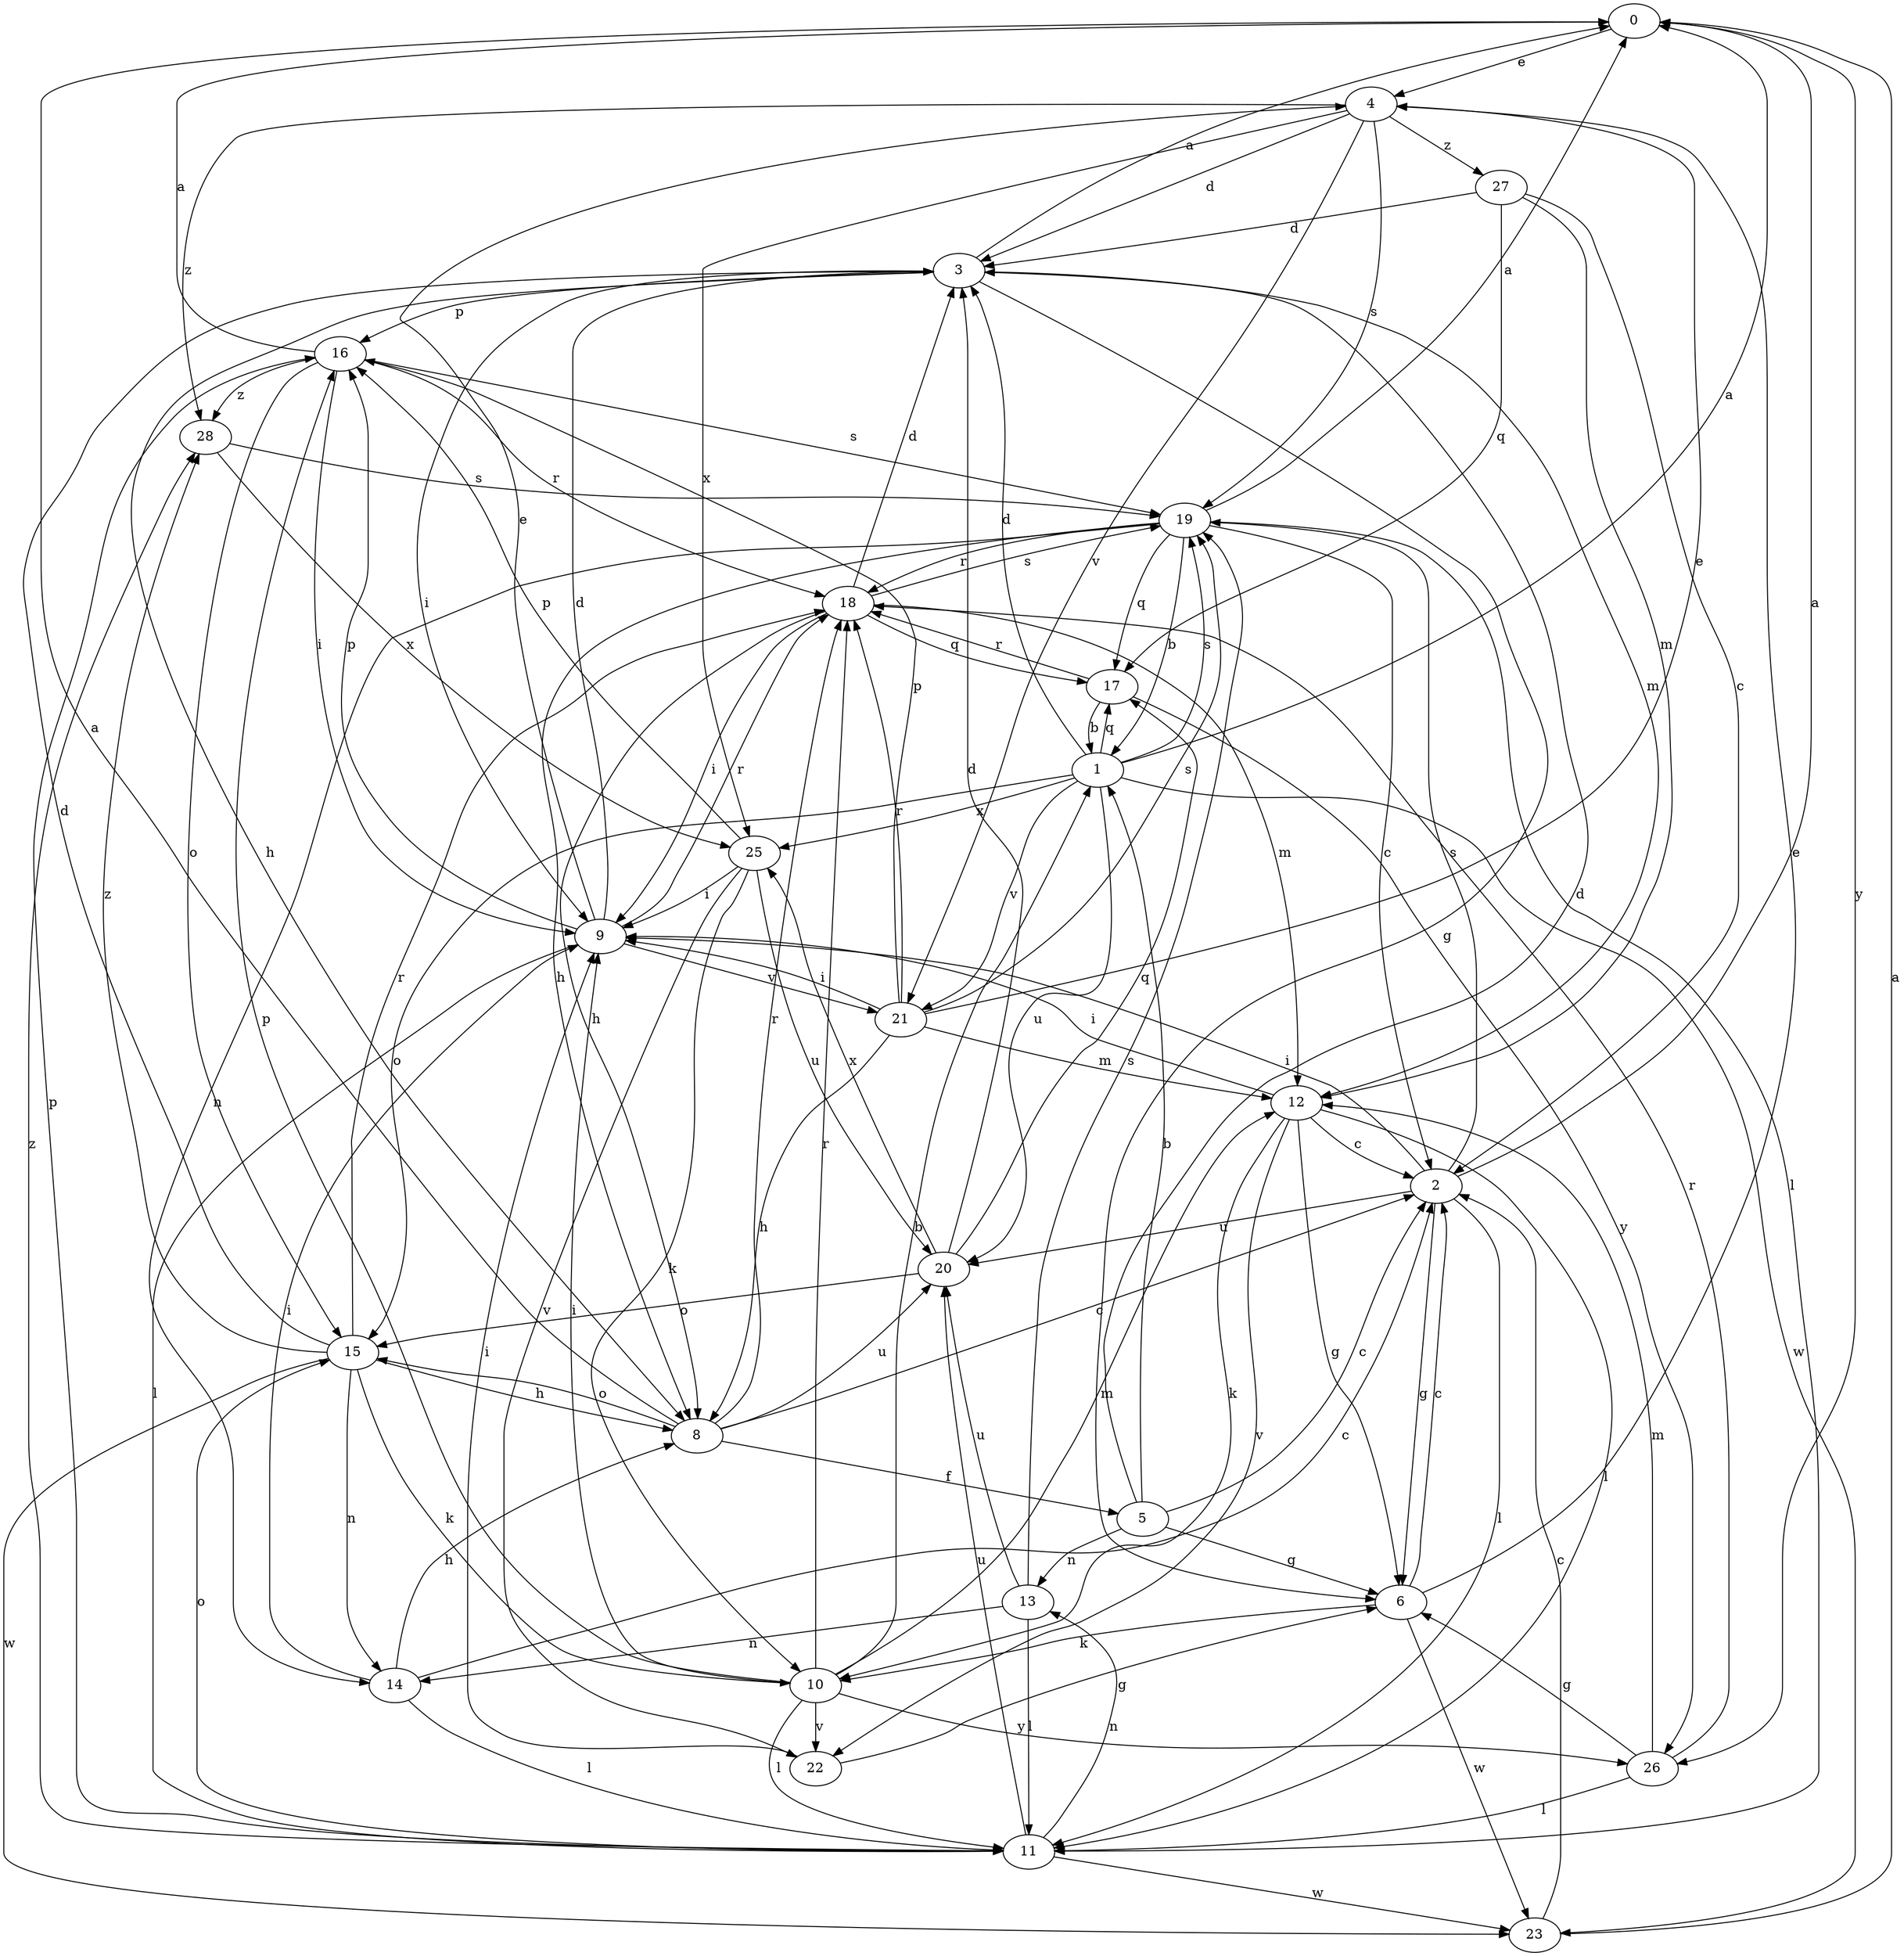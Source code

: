 strict digraph  {
0;
1;
2;
3;
4;
5;
6;
8;
9;
10;
11;
12;
13;
14;
15;
16;
17;
18;
19;
20;
21;
22;
23;
25;
26;
27;
28;
0 -> 4  [label=e];
0 -> 26  [label=y];
1 -> 0  [label=a];
1 -> 3  [label=d];
1 -> 15  [label=o];
1 -> 17  [label=q];
1 -> 19  [label=s];
1 -> 20  [label=u];
1 -> 21  [label=v];
1 -> 23  [label=w];
1 -> 25  [label=x];
2 -> 0  [label=a];
2 -> 6  [label=g];
2 -> 9  [label=i];
2 -> 11  [label=l];
2 -> 19  [label=s];
2 -> 20  [label=u];
3 -> 0  [label=a];
3 -> 6  [label=g];
3 -> 8  [label=h];
3 -> 9  [label=i];
3 -> 12  [label=m];
3 -> 16  [label=p];
4 -> 3  [label=d];
4 -> 19  [label=s];
4 -> 21  [label=v];
4 -> 25  [label=x];
4 -> 27  [label=z];
4 -> 28  [label=z];
5 -> 1  [label=b];
5 -> 2  [label=c];
5 -> 3  [label=d];
5 -> 6  [label=g];
5 -> 13  [label=n];
6 -> 2  [label=c];
6 -> 4  [label=e];
6 -> 10  [label=k];
6 -> 23  [label=w];
8 -> 0  [label=a];
8 -> 2  [label=c];
8 -> 5  [label=f];
8 -> 15  [label=o];
8 -> 18  [label=r];
8 -> 20  [label=u];
9 -> 3  [label=d];
9 -> 4  [label=e];
9 -> 11  [label=l];
9 -> 16  [label=p];
9 -> 18  [label=r];
9 -> 21  [label=v];
10 -> 1  [label=b];
10 -> 9  [label=i];
10 -> 11  [label=l];
10 -> 12  [label=m];
10 -> 16  [label=p];
10 -> 18  [label=r];
10 -> 22  [label=v];
10 -> 26  [label=y];
11 -> 13  [label=n];
11 -> 15  [label=o];
11 -> 16  [label=p];
11 -> 20  [label=u];
11 -> 23  [label=w];
11 -> 28  [label=z];
12 -> 2  [label=c];
12 -> 6  [label=g];
12 -> 9  [label=i];
12 -> 10  [label=k];
12 -> 11  [label=l];
12 -> 22  [label=v];
13 -> 11  [label=l];
13 -> 14  [label=n];
13 -> 19  [label=s];
13 -> 20  [label=u];
14 -> 2  [label=c];
14 -> 8  [label=h];
14 -> 9  [label=i];
14 -> 11  [label=l];
15 -> 3  [label=d];
15 -> 8  [label=h];
15 -> 10  [label=k];
15 -> 14  [label=n];
15 -> 18  [label=r];
15 -> 23  [label=w];
15 -> 28  [label=z];
16 -> 0  [label=a];
16 -> 9  [label=i];
16 -> 15  [label=o];
16 -> 18  [label=r];
16 -> 19  [label=s];
16 -> 28  [label=z];
17 -> 1  [label=b];
17 -> 18  [label=r];
17 -> 26  [label=y];
18 -> 3  [label=d];
18 -> 8  [label=h];
18 -> 9  [label=i];
18 -> 12  [label=m];
18 -> 17  [label=q];
18 -> 19  [label=s];
19 -> 0  [label=a];
19 -> 1  [label=b];
19 -> 2  [label=c];
19 -> 8  [label=h];
19 -> 11  [label=l];
19 -> 14  [label=n];
19 -> 17  [label=q];
19 -> 18  [label=r];
20 -> 3  [label=d];
20 -> 15  [label=o];
20 -> 17  [label=q];
20 -> 25  [label=x];
21 -> 4  [label=e];
21 -> 8  [label=h];
21 -> 9  [label=i];
21 -> 12  [label=m];
21 -> 16  [label=p];
21 -> 18  [label=r];
21 -> 19  [label=s];
22 -> 6  [label=g];
22 -> 9  [label=i];
23 -> 0  [label=a];
23 -> 2  [label=c];
25 -> 9  [label=i];
25 -> 10  [label=k];
25 -> 16  [label=p];
25 -> 20  [label=u];
25 -> 22  [label=v];
26 -> 6  [label=g];
26 -> 11  [label=l];
26 -> 12  [label=m];
26 -> 18  [label=r];
27 -> 2  [label=c];
27 -> 3  [label=d];
27 -> 12  [label=m];
27 -> 17  [label=q];
28 -> 19  [label=s];
28 -> 25  [label=x];
}
